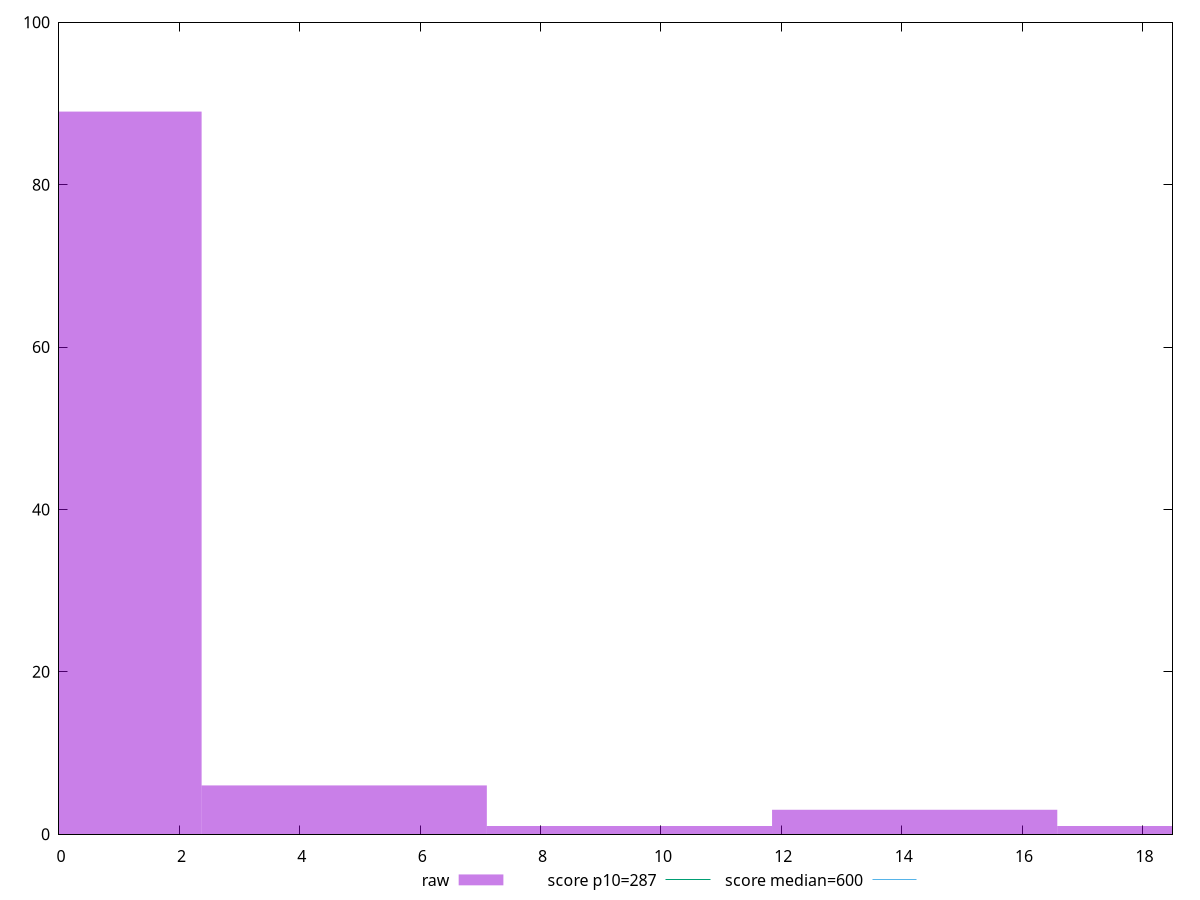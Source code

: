 reset

$raw <<EOF
4.738817469409645 6
0 89
14.216452408228935 3
18.95526987763858 1
9.47763493881929 1
EOF

set key outside below
set boxwidth 4.738817469409645
set xrange [0:18.5]
set yrange [0:100]
set trange [0:100]
set style fill transparent solid 0.5 noborder

set parametric
set terminal svg size 640, 490 enhanced background rgb 'white'
set output "report_00011_2021-02-09T10:53:21.242Z/total-blocking-time/samples/pages+cached+noadtech+nomedia+nocss/raw/histogram.svg"

plot $raw title "raw" with boxes, \
     287,t title "score p10=287", \
     600,t title "score median=600"

reset
